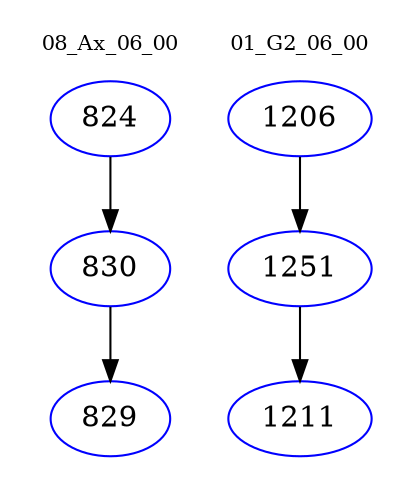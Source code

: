 digraph{
subgraph cluster_0 {
color = white
label = "08_Ax_06_00";
fontsize=10;
T0_824 [label="824", color="blue"]
T0_824 -> T0_830 [color="black"]
T0_830 [label="830", color="blue"]
T0_830 -> T0_829 [color="black"]
T0_829 [label="829", color="blue"]
}
subgraph cluster_1 {
color = white
label = "01_G2_06_00";
fontsize=10;
T1_1206 [label="1206", color="blue"]
T1_1206 -> T1_1251 [color="black"]
T1_1251 [label="1251", color="blue"]
T1_1251 -> T1_1211 [color="black"]
T1_1211 [label="1211", color="blue"]
}
}
